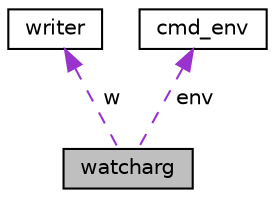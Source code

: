 digraph G
{
  edge [fontname="Helvetica",fontsize="10",labelfontname="Helvetica",labelfontsize="10"];
  node [fontname="Helvetica",fontsize="10",shape=record];
  Node1 [label="watcharg",height=0.2,width=0.4,color="black", fillcolor="grey75", style="filled" fontcolor="black"];
  Node2 -> Node1 [dir="back",color="darkorchid3",fontsize="10",style="dashed",label=" w" ,fontname="Helvetica"];
  Node2 [label="writer",height=0.2,width=0.4,color="black", fillcolor="white", style="filled",URL="$structwriter.html"];
  Node3 -> Node1 [dir="back",color="darkorchid3",fontsize="10",style="dashed",label=" env" ,fontname="Helvetica"];
  Node3 [label="cmd_env",height=0.2,width=0.4,color="black", fillcolor="white", style="filled",URL="$structcmd__env.html"];
}
